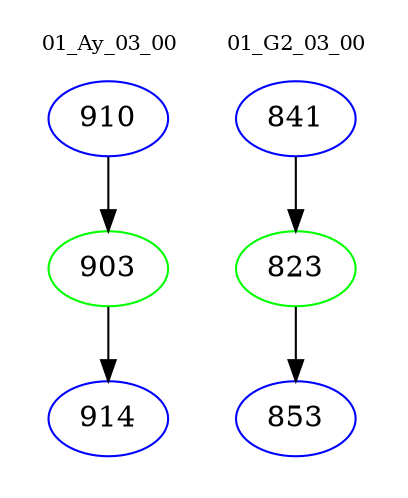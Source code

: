 digraph{
subgraph cluster_0 {
color = white
label = "01_Ay_03_00";
fontsize=10;
T0_910 [label="910", color="blue"]
T0_910 -> T0_903 [color="black"]
T0_903 [label="903", color="green"]
T0_903 -> T0_914 [color="black"]
T0_914 [label="914", color="blue"]
}
subgraph cluster_1 {
color = white
label = "01_G2_03_00";
fontsize=10;
T1_841 [label="841", color="blue"]
T1_841 -> T1_823 [color="black"]
T1_823 [label="823", color="green"]
T1_823 -> T1_853 [color="black"]
T1_853 [label="853", color="blue"]
}
}
